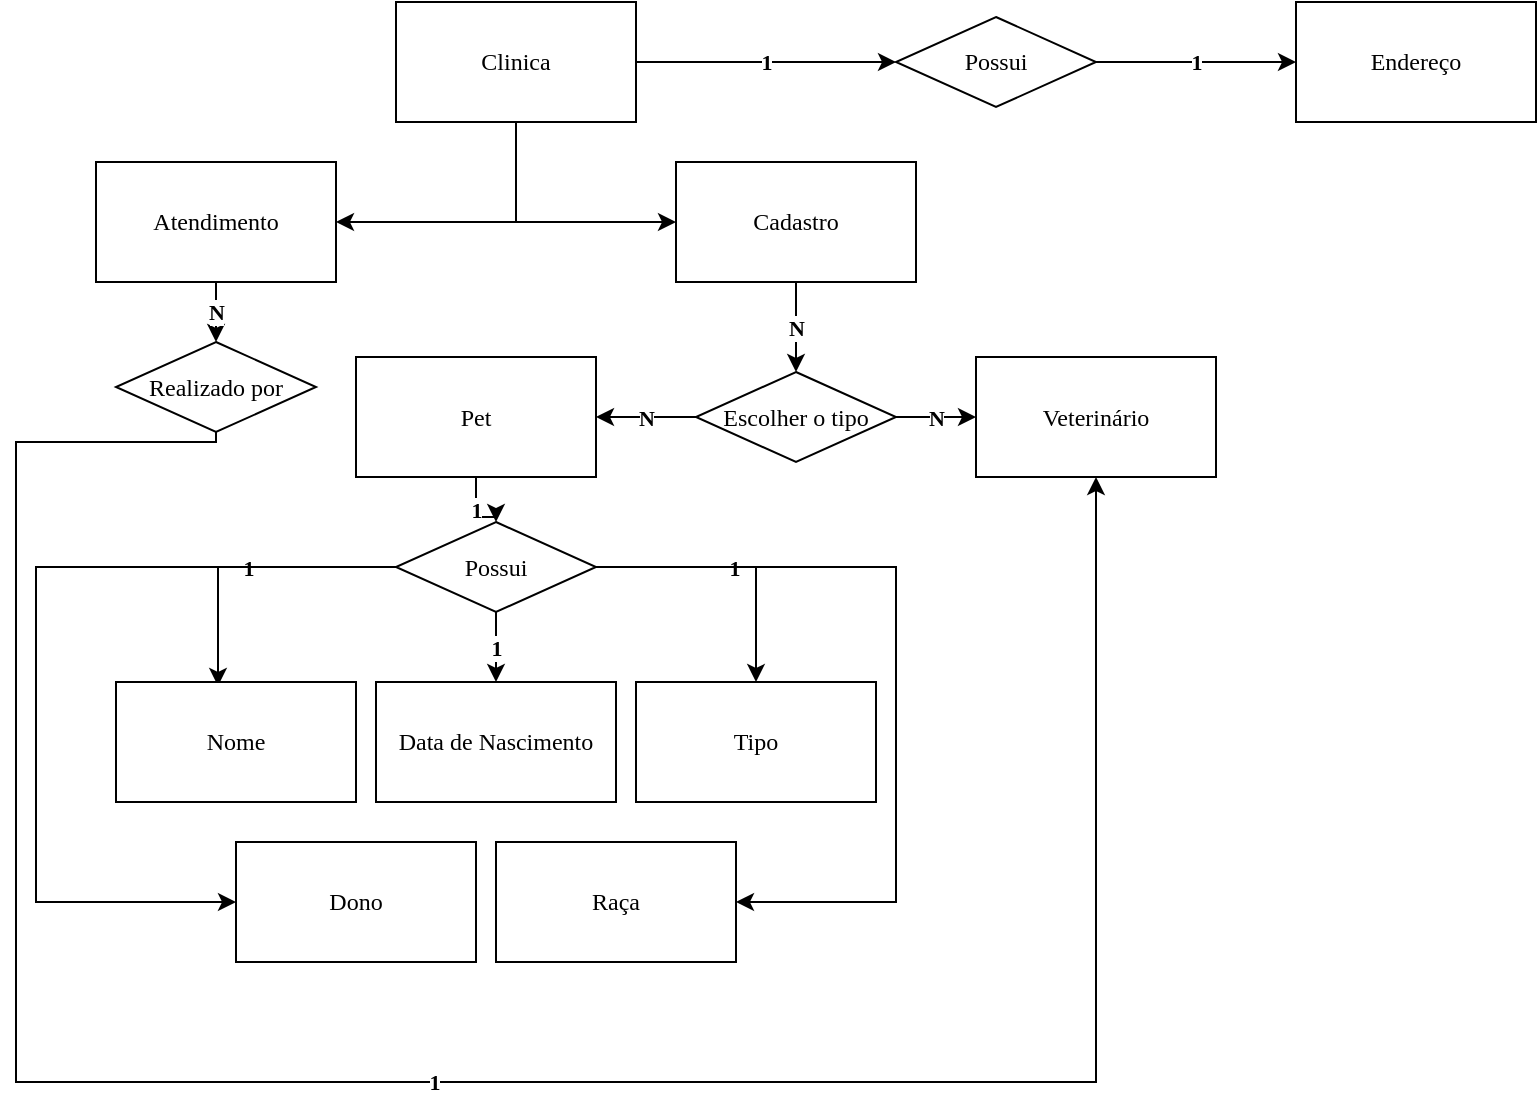 <mxfile version="14.9.3" type="device"><diagram id="japEzIdFSh74bDL0vs5r" name="Page-1"><mxGraphModel dx="526" dy="425" grid="1" gridSize="10" guides="1" tooltips="1" connect="1" arrows="1" fold="1" page="1" pageScale="1" pageWidth="827" pageHeight="1169" math="0" shadow="0"><root><mxCell id="0"/><mxCell id="1" parent="0"/><mxCell id="BKn6H9xdb5MFYDINXh2G-101" style="edgeStyle=orthogonalEdgeStyle;rounded=0;orthogonalLoop=1;jettySize=auto;html=1;entryX=0;entryY=0.5;entryDx=0;entryDy=0;fontFamily=Times New Roman;" edge="1" parent="1" source="BKn6H9xdb5MFYDINXh2G-97" target="BKn6H9xdb5MFYDINXh2G-99"><mxGeometry relative="1" as="geometry"><Array as="points"><mxPoint x="260" y="140"/></Array></mxGeometry></mxCell><mxCell id="BKn6H9xdb5MFYDINXh2G-102" style="edgeStyle=orthogonalEdgeStyle;rounded=0;orthogonalLoop=1;jettySize=auto;html=1;entryX=1;entryY=0.5;entryDx=0;entryDy=0;fontFamily=Times New Roman;" edge="1" parent="1" source="BKn6H9xdb5MFYDINXh2G-97" target="BKn6H9xdb5MFYDINXh2G-100"><mxGeometry relative="1" as="geometry"><Array as="points"><mxPoint x="260" y="140"/></Array></mxGeometry></mxCell><mxCell id="BKn6H9xdb5MFYDINXh2G-131" value="&lt;b&gt;1&lt;/b&gt;" style="edgeStyle=orthogonalEdgeStyle;rounded=0;orthogonalLoop=1;jettySize=auto;html=1;entryX=0;entryY=0.5;entryDx=0;entryDy=0;fontFamily=Times New Roman;" edge="1" parent="1" source="BKn6H9xdb5MFYDINXh2G-97" target="BKn6H9xdb5MFYDINXh2G-129"><mxGeometry relative="1" as="geometry"/></mxCell><mxCell id="BKn6H9xdb5MFYDINXh2G-97" value="Clinica" style="rounded=0;whiteSpace=wrap;html=1;fontFamily=Times New Roman;" vertex="1" parent="1"><mxGeometry x="200" y="30" width="120" height="60" as="geometry"/></mxCell><mxCell id="BKn6H9xdb5MFYDINXh2G-106" value="&lt;b&gt;N&lt;/b&gt;" style="edgeStyle=orthogonalEdgeStyle;rounded=0;orthogonalLoop=1;jettySize=auto;html=1;entryX=1;entryY=0.5;entryDx=0;entryDy=0;fontFamily=Times New Roman;startArrow=none;" edge="1" parent="1" source="BKn6H9xdb5MFYDINXh2G-107" target="BKn6H9xdb5MFYDINXh2G-103"><mxGeometry relative="1" as="geometry"/></mxCell><mxCell id="BKn6H9xdb5MFYDINXh2G-111" value="&lt;b&gt;N&lt;/b&gt;" style="edgeStyle=orthogonalEdgeStyle;rounded=0;orthogonalLoop=1;jettySize=auto;html=1;entryX=0.5;entryY=0;entryDx=0;entryDy=0;fontFamily=Times New Roman;" edge="1" parent="1" source="BKn6H9xdb5MFYDINXh2G-99" target="BKn6H9xdb5MFYDINXh2G-107"><mxGeometry relative="1" as="geometry"/></mxCell><mxCell id="BKn6H9xdb5MFYDINXh2G-99" value="Cadastro" style="rounded=0;whiteSpace=wrap;html=1;fontFamily=Times New Roman;" vertex="1" parent="1"><mxGeometry x="340" y="110" width="120" height="60" as="geometry"/></mxCell><mxCell id="BKn6H9xdb5MFYDINXh2G-134" value="&lt;b&gt;N&lt;/b&gt;" style="edgeStyle=orthogonalEdgeStyle;rounded=0;orthogonalLoop=1;jettySize=auto;html=1;entryX=0.5;entryY=0;entryDx=0;entryDy=0;fontFamily=Times New Roman;" edge="1" parent="1" source="BKn6H9xdb5MFYDINXh2G-100" target="BKn6H9xdb5MFYDINXh2G-133"><mxGeometry relative="1" as="geometry"/></mxCell><mxCell id="BKn6H9xdb5MFYDINXh2G-100" value="Atendimento" style="rounded=0;whiteSpace=wrap;html=1;fontFamily=Times New Roman;" vertex="1" parent="1"><mxGeometry x="50" y="110" width="120" height="60" as="geometry"/></mxCell><mxCell id="BKn6H9xdb5MFYDINXh2G-114" value="&lt;b&gt;1&lt;/b&gt;" style="edgeStyle=orthogonalEdgeStyle;rounded=0;orthogonalLoop=1;jettySize=auto;html=1;entryX=0.5;entryY=0;entryDx=0;entryDy=0;fontFamily=Times New Roman;" edge="1" parent="1" source="BKn6H9xdb5MFYDINXh2G-103" target="BKn6H9xdb5MFYDINXh2G-112"><mxGeometry relative="1" as="geometry"/></mxCell><mxCell id="BKn6H9xdb5MFYDINXh2G-103" value="Pet" style="rounded=0;whiteSpace=wrap;html=1;fontFamily=Times New Roman;" vertex="1" parent="1"><mxGeometry x="180" y="207.5" width="120" height="60" as="geometry"/></mxCell><mxCell id="BKn6H9xdb5MFYDINXh2G-104" value="Veterinário" style="rounded=0;whiteSpace=wrap;html=1;fontFamily=Times New Roman;" vertex="1" parent="1"><mxGeometry x="490" y="207.5" width="120" height="60" as="geometry"/></mxCell><mxCell id="BKn6H9xdb5MFYDINXh2G-109" value="&lt;b&gt;N&lt;/b&gt;" style="edgeStyle=orthogonalEdgeStyle;rounded=0;orthogonalLoop=1;jettySize=auto;html=1;entryX=0;entryY=0.5;entryDx=0;entryDy=0;fontFamily=Times New Roman;" edge="1" parent="1" source="BKn6H9xdb5MFYDINXh2G-107" target="BKn6H9xdb5MFYDINXh2G-104"><mxGeometry relative="1" as="geometry"/></mxCell><mxCell id="BKn6H9xdb5MFYDINXh2G-107" value="Escolher o tipo" style="rhombus;whiteSpace=wrap;html=1;fontFamily=Times New Roman;" vertex="1" parent="1"><mxGeometry x="350" y="215" width="100" height="45" as="geometry"/></mxCell><mxCell id="BKn6H9xdb5MFYDINXh2G-121" value="&lt;b&gt;1&lt;/b&gt;" style="edgeStyle=orthogonalEdgeStyle;rounded=0;orthogonalLoop=1;jettySize=auto;html=1;entryX=0.5;entryY=0;entryDx=0;entryDy=0;fontFamily=Times New Roman;" edge="1" parent="1" source="BKn6H9xdb5MFYDINXh2G-112" target="BKn6H9xdb5MFYDINXh2G-117"><mxGeometry relative="1" as="geometry"/></mxCell><mxCell id="BKn6H9xdb5MFYDINXh2G-122" value="&lt;b&gt;1&lt;/b&gt;" style="edgeStyle=orthogonalEdgeStyle;rounded=0;orthogonalLoop=1;jettySize=auto;html=1;entryX=0.425;entryY=0.033;entryDx=0;entryDy=0;entryPerimeter=0;fontFamily=Times New Roman;" edge="1" parent="1" source="BKn6H9xdb5MFYDINXh2G-112" target="BKn6H9xdb5MFYDINXh2G-115"><mxGeometry relative="1" as="geometry"/></mxCell><mxCell id="BKn6H9xdb5MFYDINXh2G-124" style="edgeStyle=orthogonalEdgeStyle;rounded=0;orthogonalLoop=1;jettySize=auto;html=1;entryX=1;entryY=0.5;entryDx=0;entryDy=0;fontFamily=Times New Roman;" edge="1" parent="1" source="BKn6H9xdb5MFYDINXh2G-112" target="BKn6H9xdb5MFYDINXh2G-116"><mxGeometry relative="1" as="geometry"><Array as="points"><mxPoint x="450" y="313"/><mxPoint x="450" y="480"/></Array></mxGeometry></mxCell><mxCell id="BKn6H9xdb5MFYDINXh2G-125" style="edgeStyle=orthogonalEdgeStyle;rounded=0;orthogonalLoop=1;jettySize=auto;html=1;entryX=0;entryY=0.5;entryDx=0;entryDy=0;fontFamily=Times New Roman;" edge="1" parent="1" source="BKn6H9xdb5MFYDINXh2G-112" target="BKn6H9xdb5MFYDINXh2G-118"><mxGeometry relative="1" as="geometry"><Array as="points"><mxPoint x="20" y="313"/><mxPoint x="20" y="480"/></Array></mxGeometry></mxCell><mxCell id="BKn6H9xdb5MFYDINXh2G-127" value="&lt;b&gt;1&lt;/b&gt;" style="edgeStyle=orthogonalEdgeStyle;rounded=0;orthogonalLoop=1;jettySize=auto;html=1;entryX=0.5;entryY=0;entryDx=0;entryDy=0;fontFamily=Times New Roman;" edge="1" parent="1" source="BKn6H9xdb5MFYDINXh2G-112" target="BKn6H9xdb5MFYDINXh2G-119"><mxGeometry relative="1" as="geometry"/></mxCell><mxCell id="BKn6H9xdb5MFYDINXh2G-112" value="Possui" style="rhombus;whiteSpace=wrap;html=1;fontFamily=Times New Roman;" vertex="1" parent="1"><mxGeometry x="200" y="290" width="100" height="45" as="geometry"/></mxCell><mxCell id="BKn6H9xdb5MFYDINXh2G-115" value="Nome" style="rounded=0;whiteSpace=wrap;html=1;fontFamily=Times New Roman;" vertex="1" parent="1"><mxGeometry x="60" y="370" width="120" height="60" as="geometry"/></mxCell><mxCell id="BKn6H9xdb5MFYDINXh2G-116" value="Raça" style="rounded=0;whiteSpace=wrap;html=1;fontFamily=Times New Roman;" vertex="1" parent="1"><mxGeometry x="250" y="450" width="120" height="60" as="geometry"/></mxCell><mxCell id="BKn6H9xdb5MFYDINXh2G-117" value="Tipo" style="rounded=0;whiteSpace=wrap;html=1;fontFamily=Times New Roman;" vertex="1" parent="1"><mxGeometry x="320" y="370" width="120" height="60" as="geometry"/></mxCell><mxCell id="BKn6H9xdb5MFYDINXh2G-118" value="Dono" style="rounded=0;whiteSpace=wrap;html=1;fontFamily=Times New Roman;" vertex="1" parent="1"><mxGeometry x="120" y="450" width="120" height="60" as="geometry"/></mxCell><mxCell id="BKn6H9xdb5MFYDINXh2G-119" value="Data de Nascimento" style="rounded=0;whiteSpace=wrap;html=1;fontFamily=Times New Roman;" vertex="1" parent="1"><mxGeometry x="190" y="370" width="120" height="60" as="geometry"/></mxCell><mxCell id="BKn6H9xdb5MFYDINXh2G-128" value="Endereço" style="rounded=0;whiteSpace=wrap;html=1;fontFamily=Times New Roman;" vertex="1" parent="1"><mxGeometry x="650" y="30" width="120" height="60" as="geometry"/></mxCell><mxCell id="BKn6H9xdb5MFYDINXh2G-130" value="&lt;b&gt;1&lt;/b&gt;" style="edgeStyle=orthogonalEdgeStyle;rounded=0;orthogonalLoop=1;jettySize=auto;html=1;entryX=0;entryY=0.5;entryDx=0;entryDy=0;fontFamily=Times New Roman;" edge="1" parent="1" source="BKn6H9xdb5MFYDINXh2G-129" target="BKn6H9xdb5MFYDINXh2G-128"><mxGeometry relative="1" as="geometry"/></mxCell><mxCell id="BKn6H9xdb5MFYDINXh2G-129" value="Possui" style="rhombus;whiteSpace=wrap;html=1;fontFamily=Times New Roman;" vertex="1" parent="1"><mxGeometry x="450" y="37.5" width="100" height="45" as="geometry"/></mxCell><mxCell id="BKn6H9xdb5MFYDINXh2G-135" value="&lt;b&gt;1&lt;/b&gt;" style="edgeStyle=orthogonalEdgeStyle;rounded=0;orthogonalLoop=1;jettySize=auto;html=1;entryX=0.5;entryY=1;entryDx=0;entryDy=0;fontFamily=Times New Roman;" edge="1" parent="1" source="BKn6H9xdb5MFYDINXh2G-133" target="BKn6H9xdb5MFYDINXh2G-104"><mxGeometry relative="1" as="geometry"><Array as="points"><mxPoint x="110" y="250"/><mxPoint x="10" y="250"/><mxPoint x="10" y="570"/><mxPoint x="550" y="570"/></Array></mxGeometry></mxCell><mxCell id="BKn6H9xdb5MFYDINXh2G-133" value="Realizado por" style="rhombus;whiteSpace=wrap;html=1;fontFamily=Times New Roman;" vertex="1" parent="1"><mxGeometry x="60" y="200" width="100" height="45" as="geometry"/></mxCell></root></mxGraphModel></diagram></mxfile>